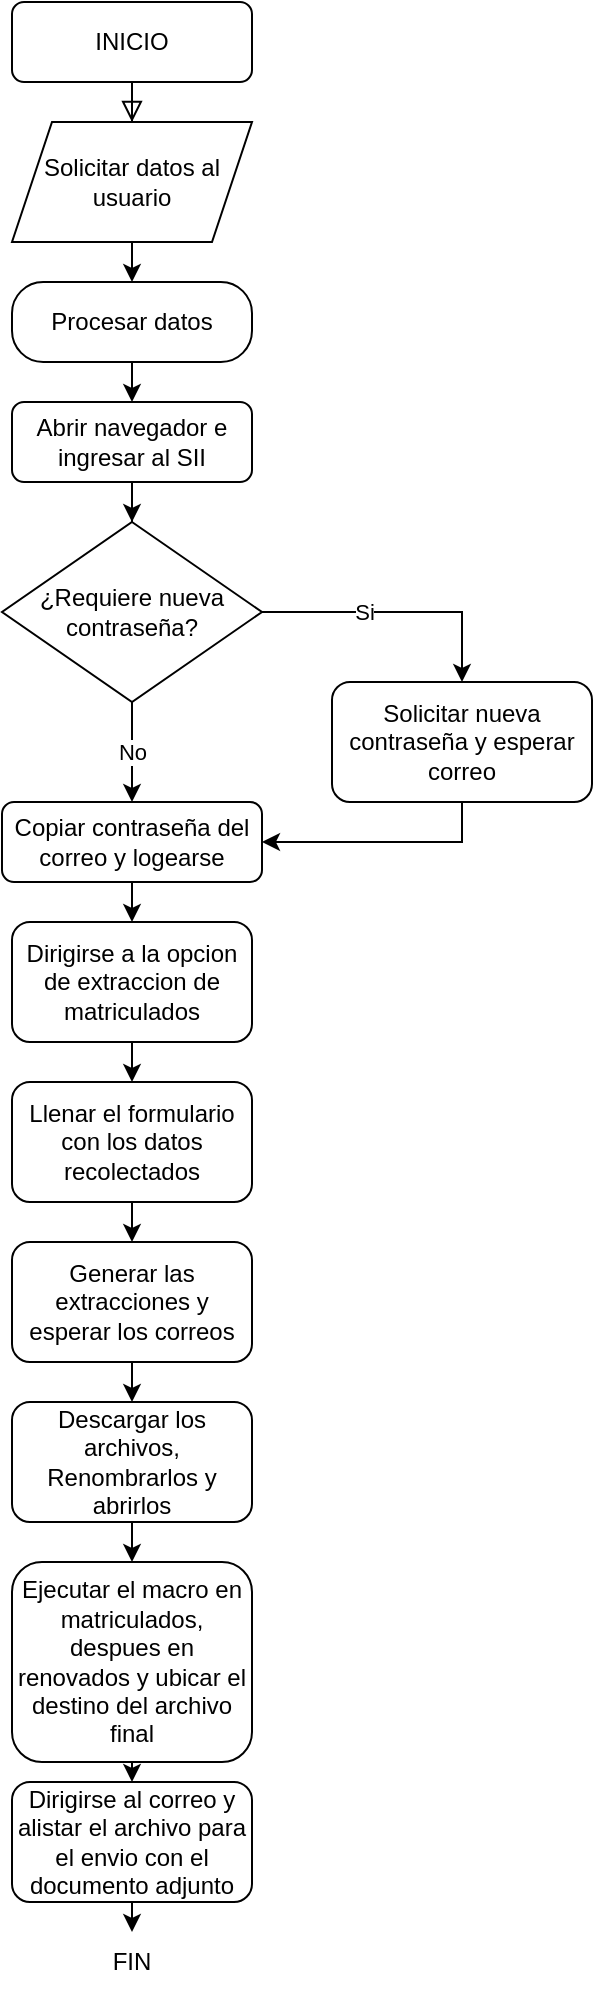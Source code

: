<mxfile version="26.0.15">
  <diagram id="C5RBs43oDa-KdzZeNtuy" name="Page-1">
    <mxGraphModel dx="1191" dy="603" grid="1" gridSize="10" guides="1" tooltips="1" connect="1" arrows="1" fold="1" page="1" pageScale="1" pageWidth="827" pageHeight="1169" math="0" shadow="0">
      <root>
        <mxCell id="WIyWlLk6GJQsqaUBKTNV-0" />
        <mxCell id="WIyWlLk6GJQsqaUBKTNV-1" parent="WIyWlLk6GJQsqaUBKTNV-0" />
        <mxCell id="WIyWlLk6GJQsqaUBKTNV-2" value="" style="rounded=0;html=1;jettySize=auto;orthogonalLoop=1;fontSize=11;endArrow=block;endFill=0;endSize=8;strokeWidth=1;shadow=0;labelBackgroundColor=none;edgeStyle=orthogonalEdgeStyle;entryX=0.5;entryY=0;entryDx=0;entryDy=0;" parent="WIyWlLk6GJQsqaUBKTNV-1" source="WIyWlLk6GJQsqaUBKTNV-3" target="8X21HHYoQxcDxbnRkOD_-0" edge="1">
          <mxGeometry relative="1" as="geometry">
            <mxPoint x="220" y="170" as="targetPoint" />
          </mxGeometry>
        </mxCell>
        <mxCell id="WIyWlLk6GJQsqaUBKTNV-3" value="INICIO" style="rounded=1;whiteSpace=wrap;html=1;fontSize=12;glass=0;strokeWidth=1;shadow=0;" parent="WIyWlLk6GJQsqaUBKTNV-1" vertex="1">
          <mxGeometry x="160" y="80" width="120" height="40" as="geometry" />
        </mxCell>
        <mxCell id="8X21HHYoQxcDxbnRkOD_-13" style="edgeStyle=orthogonalEdgeStyle;rounded=0;orthogonalLoop=1;jettySize=auto;html=1;exitX=0.5;exitY=1;exitDx=0;exitDy=0;" parent="WIyWlLk6GJQsqaUBKTNV-1" source="WIyWlLk6GJQsqaUBKTNV-11" target="8X21HHYoQxcDxbnRkOD_-14" edge="1">
          <mxGeometry relative="1" as="geometry">
            <mxPoint x="220" y="390" as="targetPoint" />
          </mxGeometry>
        </mxCell>
        <mxCell id="WIyWlLk6GJQsqaUBKTNV-11" value="Abrir navegador e ingresar al SII" style="rounded=1;whiteSpace=wrap;html=1;fontSize=12;glass=0;strokeWidth=1;shadow=0;" parent="WIyWlLk6GJQsqaUBKTNV-1" vertex="1">
          <mxGeometry x="160" y="280" width="120" height="40" as="geometry" />
        </mxCell>
        <mxCell id="8X21HHYoQxcDxbnRkOD_-7" style="edgeStyle=orthogonalEdgeStyle;rounded=0;orthogonalLoop=1;jettySize=auto;html=1;exitX=0.5;exitY=1;exitDx=0;exitDy=0;entryX=0.5;entryY=0;entryDx=0;entryDy=0;" parent="WIyWlLk6GJQsqaUBKTNV-1" source="WIyWlLk6GJQsqaUBKTNV-12" target="WIyWlLk6GJQsqaUBKTNV-11" edge="1">
          <mxGeometry relative="1" as="geometry" />
        </mxCell>
        <mxCell id="WIyWlLk6GJQsqaUBKTNV-12" value="Procesar datos" style="rounded=1;whiteSpace=wrap;html=1;fontSize=12;glass=0;strokeWidth=1;shadow=0;arcSize=39;" parent="WIyWlLk6GJQsqaUBKTNV-1" vertex="1">
          <mxGeometry x="160" y="220" width="120" height="40" as="geometry" />
        </mxCell>
        <mxCell id="8X21HHYoQxcDxbnRkOD_-10" style="edgeStyle=orthogonalEdgeStyle;rounded=0;orthogonalLoop=1;jettySize=auto;html=1;exitX=0.5;exitY=1;exitDx=0;exitDy=0;entryX=0.5;entryY=0;entryDx=0;entryDy=0;" parent="WIyWlLk6GJQsqaUBKTNV-1" source="8X21HHYoQxcDxbnRkOD_-0" target="WIyWlLk6GJQsqaUBKTNV-12" edge="1">
          <mxGeometry relative="1" as="geometry" />
        </mxCell>
        <mxCell id="8X21HHYoQxcDxbnRkOD_-0" value="Solicitar datos al usuario" style="shape=parallelogram;perimeter=parallelogramPerimeter;whiteSpace=wrap;html=1;fixedSize=1;" parent="WIyWlLk6GJQsqaUBKTNV-1" vertex="1">
          <mxGeometry x="160" y="140" width="120" height="60" as="geometry" />
        </mxCell>
        <mxCell id="8X21HHYoQxcDxbnRkOD_-16" value="Si" style="edgeStyle=orthogonalEdgeStyle;rounded=0;orthogonalLoop=1;jettySize=auto;html=1;exitX=1;exitY=0.5;exitDx=0;exitDy=0;entryX=0.5;entryY=0;entryDx=0;entryDy=0;" parent="WIyWlLk6GJQsqaUBKTNV-1" source="8X21HHYoQxcDxbnRkOD_-14" target="8X21HHYoQxcDxbnRkOD_-17" edge="1">
          <mxGeometry x="-0.25" relative="1" as="geometry">
            <mxPoint x="370" y="450" as="targetPoint" />
            <mxPoint x="300" y="415" as="sourcePoint" />
            <Array as="points">
              <mxPoint x="385" y="385" />
            </Array>
            <mxPoint as="offset" />
          </mxGeometry>
        </mxCell>
        <mxCell id="8X21HHYoQxcDxbnRkOD_-21" value="No" style="edgeStyle=orthogonalEdgeStyle;rounded=0;orthogonalLoop=1;jettySize=auto;html=1;exitX=0.5;exitY=1;exitDx=0;exitDy=0;entryX=0.5;entryY=0;entryDx=0;entryDy=0;" parent="WIyWlLk6GJQsqaUBKTNV-1" source="8X21HHYoQxcDxbnRkOD_-14" target="8X21HHYoQxcDxbnRkOD_-18" edge="1">
          <mxGeometry relative="1" as="geometry" />
        </mxCell>
        <mxCell id="8X21HHYoQxcDxbnRkOD_-14" value="¿Requiere nueva contraseña?" style="rhombus;whiteSpace=wrap;html=1;" parent="WIyWlLk6GJQsqaUBKTNV-1" vertex="1">
          <mxGeometry x="155" y="340" width="130" height="90" as="geometry" />
        </mxCell>
        <mxCell id="8X21HHYoQxcDxbnRkOD_-20" style="edgeStyle=orthogonalEdgeStyle;rounded=0;orthogonalLoop=1;jettySize=auto;html=1;exitX=0.5;exitY=1;exitDx=0;exitDy=0;entryX=1;entryY=0.5;entryDx=0;entryDy=0;" parent="WIyWlLk6GJQsqaUBKTNV-1" source="8X21HHYoQxcDxbnRkOD_-17" target="8X21HHYoQxcDxbnRkOD_-18" edge="1">
          <mxGeometry relative="1" as="geometry" />
        </mxCell>
        <mxCell id="8X21HHYoQxcDxbnRkOD_-17" value="Solicitar nueva contraseña y esperar correo" style="rounded=1;whiteSpace=wrap;html=1;" parent="WIyWlLk6GJQsqaUBKTNV-1" vertex="1">
          <mxGeometry x="320" y="420" width="130" height="60" as="geometry" />
        </mxCell>
        <mxCell id="8X21HHYoQxcDxbnRkOD_-24" style="edgeStyle=orthogonalEdgeStyle;rounded=0;orthogonalLoop=1;jettySize=auto;html=1;exitX=0.5;exitY=1;exitDx=0;exitDy=0;entryX=0.5;entryY=0;entryDx=0;entryDy=0;" parent="WIyWlLk6GJQsqaUBKTNV-1" source="8X21HHYoQxcDxbnRkOD_-18" target="8X21HHYoQxcDxbnRkOD_-23" edge="1">
          <mxGeometry relative="1" as="geometry" />
        </mxCell>
        <mxCell id="8X21HHYoQxcDxbnRkOD_-18" value="Copiar contraseña del correo y logearse" style="rounded=1;whiteSpace=wrap;html=1;" parent="WIyWlLk6GJQsqaUBKTNV-1" vertex="1">
          <mxGeometry x="155" y="480" width="130" height="40" as="geometry" />
        </mxCell>
        <mxCell id="8X21HHYoQxcDxbnRkOD_-26" style="edgeStyle=orthogonalEdgeStyle;rounded=0;orthogonalLoop=1;jettySize=auto;html=1;exitX=0.5;exitY=1;exitDx=0;exitDy=0;entryX=0.5;entryY=0;entryDx=0;entryDy=0;" parent="WIyWlLk6GJQsqaUBKTNV-1" source="8X21HHYoQxcDxbnRkOD_-23" target="8X21HHYoQxcDxbnRkOD_-25" edge="1">
          <mxGeometry relative="1" as="geometry" />
        </mxCell>
        <mxCell id="8X21HHYoQxcDxbnRkOD_-23" value="Dirigirse a la opcion de extraccion de matriculados" style="rounded=1;whiteSpace=wrap;html=1;" parent="WIyWlLk6GJQsqaUBKTNV-1" vertex="1">
          <mxGeometry x="160" y="540" width="120" height="60" as="geometry" />
        </mxCell>
        <mxCell id="8X21HHYoQxcDxbnRkOD_-28" style="edgeStyle=orthogonalEdgeStyle;rounded=0;orthogonalLoop=1;jettySize=auto;html=1;exitX=0.5;exitY=1;exitDx=0;exitDy=0;entryX=0.5;entryY=0;entryDx=0;entryDy=0;" parent="WIyWlLk6GJQsqaUBKTNV-1" source="8X21HHYoQxcDxbnRkOD_-25" target="8X21HHYoQxcDxbnRkOD_-27" edge="1">
          <mxGeometry relative="1" as="geometry" />
        </mxCell>
        <mxCell id="8X21HHYoQxcDxbnRkOD_-25" value="Llenar el formulario con los datos recolectados" style="rounded=1;whiteSpace=wrap;html=1;" parent="WIyWlLk6GJQsqaUBKTNV-1" vertex="1">
          <mxGeometry x="160" y="620" width="120" height="60" as="geometry" />
        </mxCell>
        <mxCell id="8X21HHYoQxcDxbnRkOD_-31" style="edgeStyle=orthogonalEdgeStyle;rounded=0;orthogonalLoop=1;jettySize=auto;html=1;exitX=0.5;exitY=1;exitDx=0;exitDy=0;entryX=0.5;entryY=0;entryDx=0;entryDy=0;" parent="WIyWlLk6GJQsqaUBKTNV-1" source="8X21HHYoQxcDxbnRkOD_-27" target="8X21HHYoQxcDxbnRkOD_-30" edge="1">
          <mxGeometry relative="1" as="geometry" />
        </mxCell>
        <mxCell id="8X21HHYoQxcDxbnRkOD_-27" value="Generar las extracciones y esperar los correos" style="rounded=1;whiteSpace=wrap;html=1;" parent="WIyWlLk6GJQsqaUBKTNV-1" vertex="1">
          <mxGeometry x="160" y="700" width="120" height="60" as="geometry" />
        </mxCell>
        <mxCell id="8X21HHYoQxcDxbnRkOD_-33" style="edgeStyle=orthogonalEdgeStyle;rounded=0;orthogonalLoop=1;jettySize=auto;html=1;exitX=0.5;exitY=1;exitDx=0;exitDy=0;entryX=0.5;entryY=0;entryDx=0;entryDy=0;" parent="WIyWlLk6GJQsqaUBKTNV-1" source="8X21HHYoQxcDxbnRkOD_-30" target="8X21HHYoQxcDxbnRkOD_-32" edge="1">
          <mxGeometry relative="1" as="geometry" />
        </mxCell>
        <mxCell id="8X21HHYoQxcDxbnRkOD_-30" value="Descargar los archivos, Renombrarlos y abrirlos" style="rounded=1;whiteSpace=wrap;html=1;" parent="WIyWlLk6GJQsqaUBKTNV-1" vertex="1">
          <mxGeometry x="160" y="780" width="120" height="60" as="geometry" />
        </mxCell>
        <mxCell id="8X21HHYoQxcDxbnRkOD_-35" style="edgeStyle=orthogonalEdgeStyle;rounded=0;orthogonalLoop=1;jettySize=auto;html=1;exitX=0.5;exitY=1;exitDx=0;exitDy=0;entryX=0.5;entryY=0;entryDx=0;entryDy=0;" parent="WIyWlLk6GJQsqaUBKTNV-1" source="8X21HHYoQxcDxbnRkOD_-32" target="8X21HHYoQxcDxbnRkOD_-34" edge="1">
          <mxGeometry relative="1" as="geometry" />
        </mxCell>
        <mxCell id="8X21HHYoQxcDxbnRkOD_-32" value="Ejecutar el macro en matriculados, despues en renovados y ubicar el destino del archivo final" style="rounded=1;whiteSpace=wrap;html=1;" parent="WIyWlLk6GJQsqaUBKTNV-1" vertex="1">
          <mxGeometry x="160" y="860" width="120" height="100" as="geometry" />
        </mxCell>
        <mxCell id="8X21HHYoQxcDxbnRkOD_-38" style="edgeStyle=orthogonalEdgeStyle;rounded=0;orthogonalLoop=1;jettySize=auto;html=1;exitX=0.5;exitY=1;exitDx=0;exitDy=0;entryX=0.5;entryY=0;entryDx=0;entryDy=0;" parent="WIyWlLk6GJQsqaUBKTNV-1" source="8X21HHYoQxcDxbnRkOD_-34" target="8X21HHYoQxcDxbnRkOD_-37" edge="1">
          <mxGeometry relative="1" as="geometry" />
        </mxCell>
        <mxCell id="8X21HHYoQxcDxbnRkOD_-34" value="Dirigirse al correo y alistar el archivo para el envio con el documento adjunto" style="rounded=1;whiteSpace=wrap;html=1;" parent="WIyWlLk6GJQsqaUBKTNV-1" vertex="1">
          <mxGeometry x="160" y="970" width="120" height="60" as="geometry" />
        </mxCell>
        <mxCell id="8X21HHYoQxcDxbnRkOD_-37" value="FIN" style="text;html=1;align=center;verticalAlign=middle;whiteSpace=wrap;rounded=0;" parent="WIyWlLk6GJQsqaUBKTNV-1" vertex="1">
          <mxGeometry x="190" y="1045" width="60" height="30" as="geometry" />
        </mxCell>
      </root>
    </mxGraphModel>
  </diagram>
</mxfile>
